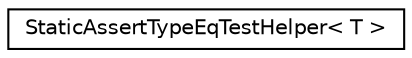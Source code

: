 digraph "Иерархия классов. Графический вид."
{
 // LATEX_PDF_SIZE
  edge [fontname="Helvetica",fontsize="10",labelfontname="Helvetica",labelfontsize="10"];
  node [fontname="Helvetica",fontsize="10",shape=record];
  rankdir="LR";
  Node0 [label="StaticAssertTypeEqTestHelper\< T \>",height=0.2,width=0.4,color="black", fillcolor="white", style="filled",URL="$classStaticAssertTypeEqTestHelper.html",tooltip=" "];
}
